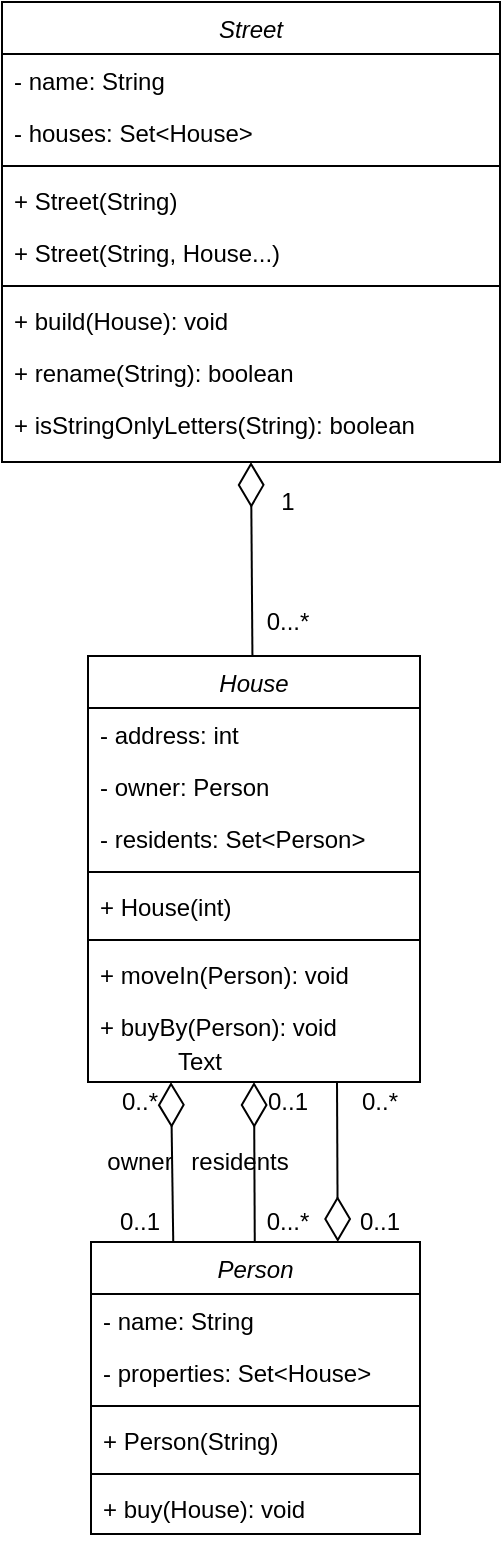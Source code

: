 <mxfile version="13.3.2"><diagram id="C5RBs43oDa-KdzZeNtuy" name="Page-1"><mxGraphModel dx="828" dy="436" grid="1" gridSize="10" guides="1" tooltips="1" connect="1" arrows="1" fold="1" page="1" pageScale="1" pageWidth="827" pageHeight="1169" math="0" shadow="0"><root><mxCell id="WIyWlLk6GJQsqaUBKTNV-0"/><mxCell id="WIyWlLk6GJQsqaUBKTNV-1" parent="WIyWlLk6GJQsqaUBKTNV-0"/><mxCell id="44R11H97Xbmms-NBSQaq-10" value="Street" style="swimlane;fontStyle=2;align=center;verticalAlign=top;childLayout=stackLayout;horizontal=1;startSize=26;horizontalStack=0;resizeParent=1;resizeLast=0;collapsible=1;marginBottom=0;rounded=0;shadow=0;strokeWidth=1;" vertex="1" parent="WIyWlLk6GJQsqaUBKTNV-1"><mxGeometry x="291" y="60" width="249" height="230" as="geometry"><mxRectangle x="230" y="140" width="160" height="26" as="alternateBounds"/></mxGeometry></mxCell><mxCell id="44R11H97Xbmms-NBSQaq-11" value="- name: String" style="text;align=left;verticalAlign=top;spacingLeft=4;spacingRight=4;overflow=hidden;rotatable=0;points=[[0,0.5],[1,0.5]];portConstraint=eastwest;" vertex="1" parent="44R11H97Xbmms-NBSQaq-10"><mxGeometry y="26" width="249" height="26" as="geometry"/></mxCell><mxCell id="44R11H97Xbmms-NBSQaq-12" value="- houses: Set&lt;House&gt;" style="text;align=left;verticalAlign=top;spacingLeft=4;spacingRight=4;overflow=hidden;rotatable=0;points=[[0,0.5],[1,0.5]];portConstraint=eastwest;rounded=0;shadow=0;html=0;" vertex="1" parent="44R11H97Xbmms-NBSQaq-10"><mxGeometry y="52" width="249" height="26" as="geometry"/></mxCell><mxCell id="44R11H97Xbmms-NBSQaq-13" value="" style="line;html=1;strokeWidth=1;align=left;verticalAlign=middle;spacingTop=-1;spacingLeft=3;spacingRight=3;rotatable=0;labelPosition=right;points=[];portConstraint=eastwest;" vertex="1" parent="44R11H97Xbmms-NBSQaq-10"><mxGeometry y="78" width="249" height="8" as="geometry"/></mxCell><mxCell id="44R11H97Xbmms-NBSQaq-14" value="+ Street(String)" style="text;align=left;verticalAlign=top;spacingLeft=4;spacingRight=4;overflow=hidden;rotatable=0;points=[[0,0.5],[1,0.5]];portConstraint=eastwest;" vertex="1" parent="44R11H97Xbmms-NBSQaq-10"><mxGeometry y="86" width="249" height="26" as="geometry"/></mxCell><mxCell id="44R11H97Xbmms-NBSQaq-15" value="+ Street(String, House...)" style="text;align=left;verticalAlign=top;spacingLeft=4;spacingRight=4;overflow=hidden;rotatable=0;points=[[0,0.5],[1,0.5]];portConstraint=eastwest;" vertex="1" parent="44R11H97Xbmms-NBSQaq-10"><mxGeometry y="112" width="249" height="26" as="geometry"/></mxCell><mxCell id="44R11H97Xbmms-NBSQaq-18" value="" style="line;html=1;strokeWidth=1;align=left;verticalAlign=middle;spacingTop=-1;spacingLeft=3;spacingRight=3;rotatable=0;labelPosition=right;points=[];portConstraint=eastwest;" vertex="1" parent="44R11H97Xbmms-NBSQaq-10"><mxGeometry y="138" width="249" height="8" as="geometry"/></mxCell><mxCell id="44R11H97Xbmms-NBSQaq-19" value="+ build(House): void" style="text;align=left;verticalAlign=top;spacingLeft=4;spacingRight=4;overflow=hidden;rotatable=0;points=[[0,0.5],[1,0.5]];portConstraint=eastwest;" vertex="1" parent="44R11H97Xbmms-NBSQaq-10"><mxGeometry y="146" width="249" height="26" as="geometry"/></mxCell><mxCell id="44R11H97Xbmms-NBSQaq-20" value="+ rename(String): boolean" style="text;align=left;verticalAlign=top;spacingLeft=4;spacingRight=4;overflow=hidden;rotatable=0;points=[[0,0.5],[1,0.5]];portConstraint=eastwest;" vertex="1" parent="44R11H97Xbmms-NBSQaq-10"><mxGeometry y="172" width="249" height="26" as="geometry"/></mxCell><mxCell id="44R11H97Xbmms-NBSQaq-24" style="rounded=0;orthogonalLoop=1;jettySize=auto;html=1;entryX=0.5;entryY=1;entryDx=0;entryDy=0;endArrow=diamondThin;endFill=0;endSize=20;" edge="1" parent="WIyWlLk6GJQsqaUBKTNV-1" source="44R11H97Xbmms-NBSQaq-2" target="44R11H97Xbmms-NBSQaq-10"><mxGeometry relative="1" as="geometry"><mxPoint x="414" y="300" as="targetPoint"/></mxGeometry></mxCell><mxCell id="44R11H97Xbmms-NBSQaq-26" style="rounded=0;orthogonalLoop=1;jettySize=auto;html=1;exitX=0.75;exitY=1;exitDx=0;exitDy=0;entryX=0.75;entryY=0;entryDx=0;entryDy=0;endArrow=diamondThin;endFill=0;endSize=20;" edge="1" parent="WIyWlLk6GJQsqaUBKTNV-1" source="44R11H97Xbmms-NBSQaq-2" target="zkfFHV4jXpPFQw0GAbJ--0"><mxGeometry relative="1" as="geometry"/></mxCell><mxCell id="44R11H97Xbmms-NBSQaq-2" value="House" style="swimlane;fontStyle=2;align=center;verticalAlign=top;childLayout=stackLayout;horizontal=1;startSize=26;horizontalStack=0;resizeParent=1;resizeLast=0;collapsible=1;marginBottom=0;rounded=0;shadow=0;strokeWidth=1;" vertex="1" parent="WIyWlLk6GJQsqaUBKTNV-1"><mxGeometry x="334" y="387" width="166" height="213" as="geometry"><mxRectangle x="230" y="140" width="160" height="26" as="alternateBounds"/></mxGeometry></mxCell><mxCell id="44R11H97Xbmms-NBSQaq-3" value="- address: int" style="text;align=left;verticalAlign=top;spacingLeft=4;spacingRight=4;overflow=hidden;rotatable=0;points=[[0,0.5],[1,0.5]];portConstraint=eastwest;" vertex="1" parent="44R11H97Xbmms-NBSQaq-2"><mxGeometry y="26" width="166" height="26" as="geometry"/></mxCell><mxCell id="44R11H97Xbmms-NBSQaq-4" value="- owner: Person" style="text;align=left;verticalAlign=top;spacingLeft=4;spacingRight=4;overflow=hidden;rotatable=0;points=[[0,0.5],[1,0.5]];portConstraint=eastwest;rounded=0;shadow=0;html=0;" vertex="1" parent="44R11H97Xbmms-NBSQaq-2"><mxGeometry y="52" width="166" height="26" as="geometry"/></mxCell><mxCell id="44R11H97Xbmms-NBSQaq-8" value="- residents: Set&lt;Person&gt;" style="text;align=left;verticalAlign=top;spacingLeft=4;spacingRight=4;overflow=hidden;rotatable=0;points=[[0,0.5],[1,0.5]];portConstraint=eastwest;rounded=0;shadow=0;html=0;" vertex="1" parent="44R11H97Xbmms-NBSQaq-2"><mxGeometry y="78" width="166" height="26" as="geometry"/></mxCell><mxCell id="44R11H97Xbmms-NBSQaq-5" value="" style="line;html=1;strokeWidth=1;align=left;verticalAlign=middle;spacingTop=-1;spacingLeft=3;spacingRight=3;rotatable=0;labelPosition=right;points=[];portConstraint=eastwest;" vertex="1" parent="44R11H97Xbmms-NBSQaq-2"><mxGeometry y="104" width="166" height="8" as="geometry"/></mxCell><mxCell id="44R11H97Xbmms-NBSQaq-6" value="+ House(int)" style="text;align=left;verticalAlign=top;spacingLeft=4;spacingRight=4;overflow=hidden;rotatable=0;points=[[0,0.5],[1,0.5]];portConstraint=eastwest;" vertex="1" parent="44R11H97Xbmms-NBSQaq-2"><mxGeometry y="112" width="166" height="26" as="geometry"/></mxCell><mxCell id="44R11H97Xbmms-NBSQaq-17" value="" style="line;html=1;strokeWidth=1;align=left;verticalAlign=middle;spacingTop=-1;spacingLeft=3;spacingRight=3;rotatable=0;labelPosition=right;points=[];portConstraint=eastwest;" vertex="1" parent="44R11H97Xbmms-NBSQaq-2"><mxGeometry y="138" width="166" height="8" as="geometry"/></mxCell><mxCell id="44R11H97Xbmms-NBSQaq-7" value="+ moveIn(Person): void" style="text;align=left;verticalAlign=top;spacingLeft=4;spacingRight=4;overflow=hidden;rotatable=0;points=[[0,0.5],[1,0.5]];portConstraint=eastwest;" vertex="1" parent="44R11H97Xbmms-NBSQaq-2"><mxGeometry y="146" width="166" height="26" as="geometry"/></mxCell><mxCell id="44R11H97Xbmms-NBSQaq-9" value="+ buyBy(Person): void" style="text;align=left;verticalAlign=top;spacingLeft=4;spacingRight=4;overflow=hidden;rotatable=0;points=[[0,0.5],[1,0.5]];portConstraint=eastwest;" vertex="1" parent="44R11H97Xbmms-NBSQaq-2"><mxGeometry y="172" width="166" height="26" as="geometry"/></mxCell><mxCell id="44R11H97Xbmms-NBSQaq-25" style="rounded=0;orthogonalLoop=1;jettySize=auto;html=1;endArrow=diamondThin;endFill=0;endSize=20;entryX=0.25;entryY=1;entryDx=0;entryDy=0;exitX=0.25;exitY=0;exitDx=0;exitDy=0;" edge="1" parent="WIyWlLk6GJQsqaUBKTNV-1" source="zkfFHV4jXpPFQw0GAbJ--0" target="44R11H97Xbmms-NBSQaq-2"><mxGeometry relative="1" as="geometry"><mxPoint x="414" y="610" as="targetPoint"/></mxGeometry></mxCell><mxCell id="44R11H97Xbmms-NBSQaq-21" value="+ isStringOnlyLetters(String): boolean" style="text;align=left;verticalAlign=top;spacingLeft=4;spacingRight=4;overflow=hidden;rotatable=0;points=[[0,0.5],[1,0.5]];portConstraint=eastwest;" vertex="1" parent="WIyWlLk6GJQsqaUBKTNV-1"><mxGeometry x="291" y="258" width="246" height="26" as="geometry"/></mxCell><mxCell id="44R11H97Xbmms-NBSQaq-27" style="edgeStyle=none;rounded=0;orthogonalLoop=1;jettySize=auto;html=1;entryX=0.5;entryY=1;entryDx=0;entryDy=0;endArrow=diamondThin;endFill=0;endSize=20;" edge="1" parent="WIyWlLk6GJQsqaUBKTNV-1" source="zkfFHV4jXpPFQw0GAbJ--0" target="44R11H97Xbmms-NBSQaq-2"><mxGeometry relative="1" as="geometry"/></mxCell><mxCell id="zkfFHV4jXpPFQw0GAbJ--0" value="Person" style="swimlane;fontStyle=2;align=center;verticalAlign=top;childLayout=stackLayout;horizontal=1;startSize=26;horizontalStack=0;resizeParent=1;resizeLast=0;collapsible=1;marginBottom=0;rounded=0;shadow=0;strokeWidth=1;" parent="WIyWlLk6GJQsqaUBKTNV-1" vertex="1"><mxGeometry x="335.5" y="680" width="164.5" height="146" as="geometry"><mxRectangle x="230" y="140" width="160" height="26" as="alternateBounds"/></mxGeometry></mxCell><mxCell id="zkfFHV4jXpPFQw0GAbJ--1" value="- name: String" style="text;align=left;verticalAlign=top;spacingLeft=4;spacingRight=4;overflow=hidden;rotatable=0;points=[[0,0.5],[1,0.5]];portConstraint=eastwest;" parent="zkfFHV4jXpPFQw0GAbJ--0" vertex="1"><mxGeometry y="26" width="164.5" height="26" as="geometry"/></mxCell><mxCell id="zkfFHV4jXpPFQw0GAbJ--2" value="- properties: Set&lt;House&gt;" style="text;align=left;verticalAlign=top;spacingLeft=4;spacingRight=4;overflow=hidden;rotatable=0;points=[[0,0.5],[1,0.5]];portConstraint=eastwest;rounded=0;shadow=0;html=0;" parent="zkfFHV4jXpPFQw0GAbJ--0" vertex="1"><mxGeometry y="52" width="164.5" height="26" as="geometry"/></mxCell><mxCell id="zkfFHV4jXpPFQw0GAbJ--4" value="" style="line;html=1;strokeWidth=1;align=left;verticalAlign=middle;spacingTop=-1;spacingLeft=3;spacingRight=3;rotatable=0;labelPosition=right;points=[];portConstraint=eastwest;" parent="zkfFHV4jXpPFQw0GAbJ--0" vertex="1"><mxGeometry y="78" width="164.5" height="8" as="geometry"/></mxCell><mxCell id="zkfFHV4jXpPFQw0GAbJ--5" value="+ Person(String)" style="text;align=left;verticalAlign=top;spacingLeft=4;spacingRight=4;overflow=hidden;rotatable=0;points=[[0,0.5],[1,0.5]];portConstraint=eastwest;" parent="zkfFHV4jXpPFQw0GAbJ--0" vertex="1"><mxGeometry y="86" width="164.5" height="26" as="geometry"/></mxCell><mxCell id="44R11H97Xbmms-NBSQaq-16" value="" style="line;html=1;strokeWidth=1;align=left;verticalAlign=middle;spacingTop=-1;spacingLeft=3;spacingRight=3;rotatable=0;labelPosition=right;points=[];portConstraint=eastwest;" vertex="1" parent="zkfFHV4jXpPFQw0GAbJ--0"><mxGeometry y="112" width="164.5" height="8" as="geometry"/></mxCell><mxCell id="44R11H97Xbmms-NBSQaq-1" value="+ buy(House): void" style="text;align=left;verticalAlign=top;spacingLeft=4;spacingRight=4;overflow=hidden;rotatable=0;points=[[0,0.5],[1,0.5]];portConstraint=eastwest;" vertex="1" parent="zkfFHV4jXpPFQw0GAbJ--0"><mxGeometry y="120" width="164.5" height="26" as="geometry"/></mxCell><mxCell id="44R11H97Xbmms-NBSQaq-28" value="1" style="text;html=1;strokeColor=none;fillColor=none;align=center;verticalAlign=middle;whiteSpace=wrap;rounded=0;" vertex="1" parent="WIyWlLk6GJQsqaUBKTNV-1"><mxGeometry x="414" y="300" width="40" height="20" as="geometry"/></mxCell><mxCell id="44R11H97Xbmms-NBSQaq-29" value="0...*" style="text;html=1;strokeColor=none;fillColor=none;align=center;verticalAlign=middle;whiteSpace=wrap;rounded=0;" vertex="1" parent="WIyWlLk6GJQsqaUBKTNV-1"><mxGeometry x="414" y="360" width="40" height="20" as="geometry"/></mxCell><mxCell id="44R11H97Xbmms-NBSQaq-31" value="0..*" style="text;html=1;strokeColor=none;fillColor=none;align=center;verticalAlign=middle;whiteSpace=wrap;rounded=0;" vertex="1" parent="WIyWlLk6GJQsqaUBKTNV-1"><mxGeometry x="460" y="600" width="40" height="20" as="geometry"/></mxCell><mxCell id="44R11H97Xbmms-NBSQaq-32" value="0..1" style="text;html=1;strokeColor=none;fillColor=none;align=center;verticalAlign=middle;whiteSpace=wrap;rounded=0;" vertex="1" parent="WIyWlLk6GJQsqaUBKTNV-1"><mxGeometry x="460" y="660" width="40" height="20" as="geometry"/></mxCell><mxCell id="44R11H97Xbmms-NBSQaq-33" value="0..1" style="text;html=1;strokeColor=none;fillColor=none;align=center;verticalAlign=middle;whiteSpace=wrap;rounded=0;" vertex="1" parent="WIyWlLk6GJQsqaUBKTNV-1"><mxGeometry x="414" y="600" width="40" height="20" as="geometry"/></mxCell><mxCell id="44R11H97Xbmms-NBSQaq-34" value="0...*" style="text;html=1;strokeColor=none;fillColor=none;align=center;verticalAlign=middle;whiteSpace=wrap;rounded=0;" vertex="1" parent="WIyWlLk6GJQsqaUBKTNV-1"><mxGeometry x="414" y="660" width="40" height="20" as="geometry"/></mxCell><mxCell id="44R11H97Xbmms-NBSQaq-35" value="0..*" style="text;html=1;strokeColor=none;fillColor=none;align=center;verticalAlign=middle;whiteSpace=wrap;rounded=0;" vertex="1" parent="WIyWlLk6GJQsqaUBKTNV-1"><mxGeometry x="340" y="600" width="40" height="20" as="geometry"/></mxCell><mxCell id="44R11H97Xbmms-NBSQaq-36" value="0..1" style="text;html=1;strokeColor=none;fillColor=none;align=center;verticalAlign=middle;whiteSpace=wrap;rounded=0;" vertex="1" parent="WIyWlLk6GJQsqaUBKTNV-1"><mxGeometry x="340" y="660" width="40" height="20" as="geometry"/></mxCell><mxCell id="44R11H97Xbmms-NBSQaq-37" value="Text" style="text;html=1;strokeColor=none;fillColor=none;align=center;verticalAlign=middle;whiteSpace=wrap;rounded=0;" vertex="1" parent="WIyWlLk6GJQsqaUBKTNV-1"><mxGeometry x="370" y="580" width="40" height="20" as="geometry"/></mxCell><mxCell id="44R11H97Xbmms-NBSQaq-38" value="owner" style="text;html=1;strokeColor=none;fillColor=none;align=center;verticalAlign=middle;whiteSpace=wrap;rounded=0;" vertex="1" parent="WIyWlLk6GJQsqaUBKTNV-1"><mxGeometry x="340" y="630" width="40" height="20" as="geometry"/></mxCell><mxCell id="44R11H97Xbmms-NBSQaq-39" value="residents" style="text;html=1;strokeColor=none;fillColor=none;align=center;verticalAlign=middle;whiteSpace=wrap;rounded=0;" vertex="1" parent="WIyWlLk6GJQsqaUBKTNV-1"><mxGeometry x="390" y="630" width="40" height="20" as="geometry"/></mxCell></root></mxGraphModel></diagram></mxfile>